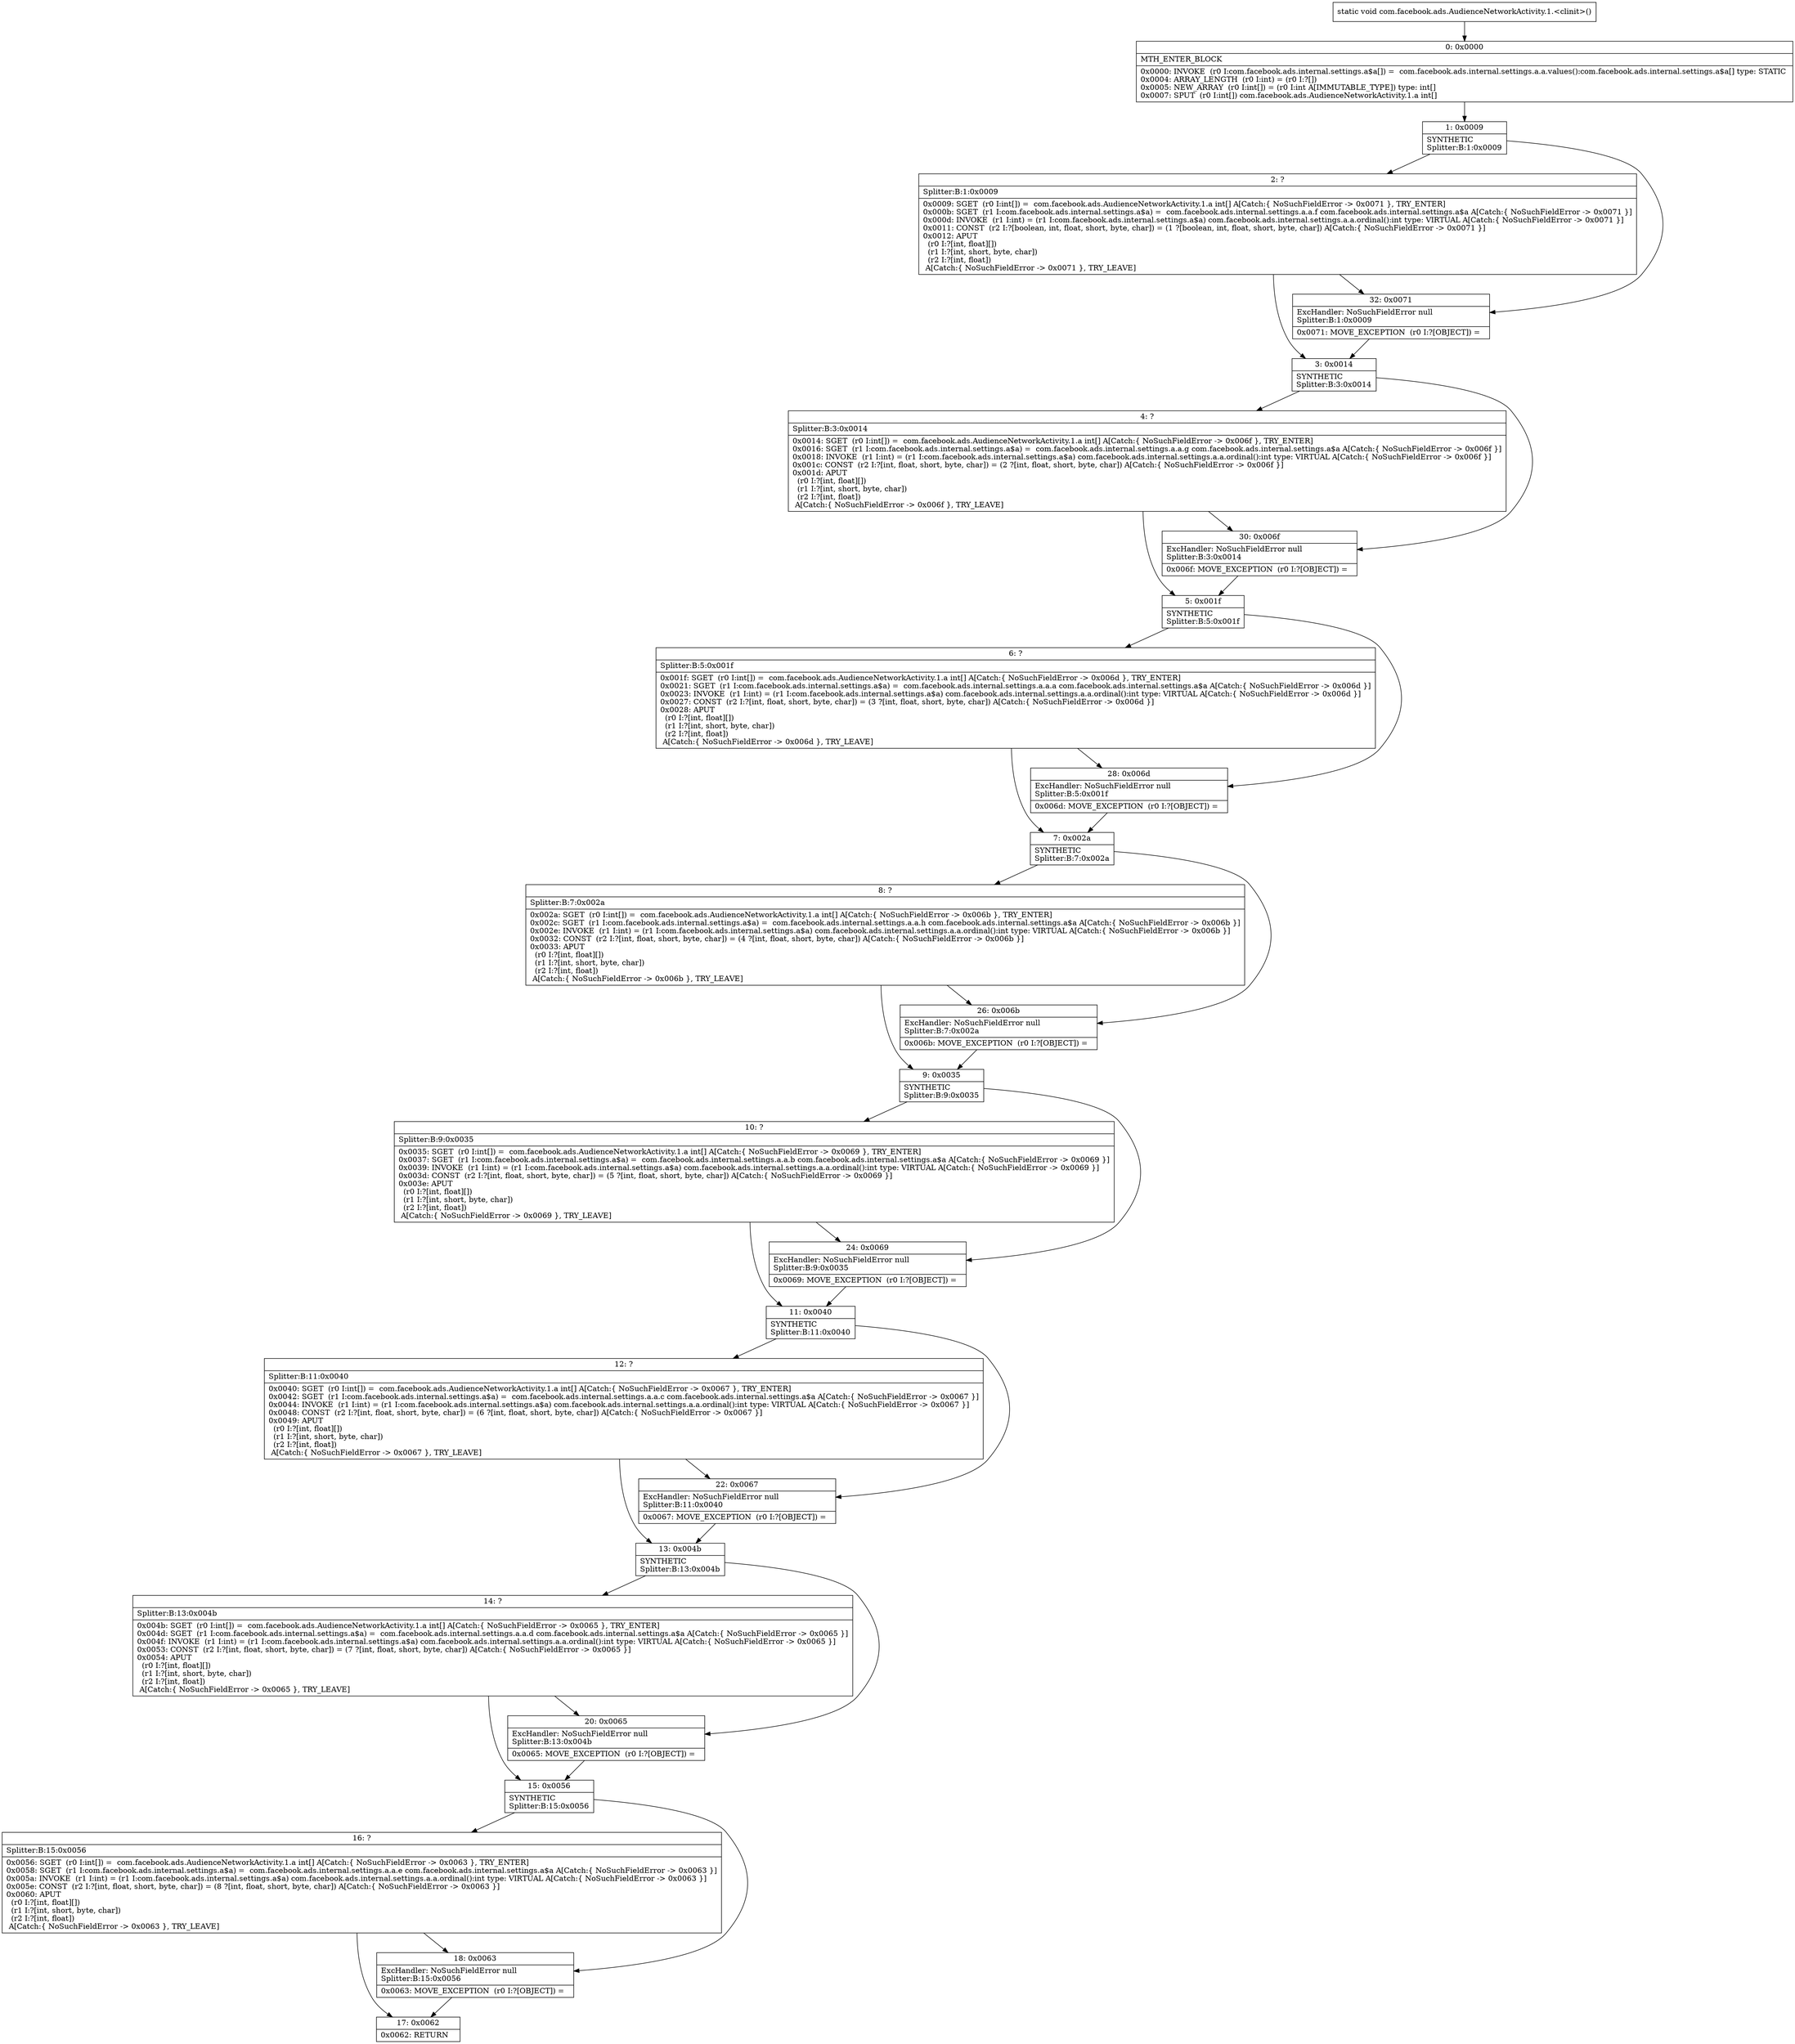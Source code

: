 digraph "CFG forcom.facebook.ads.AudienceNetworkActivity.1.\<clinit\>()V" {
Node_0 [shape=record,label="{0\:\ 0x0000|MTH_ENTER_BLOCK\l|0x0000: INVOKE  (r0 I:com.facebook.ads.internal.settings.a$a[]) =  com.facebook.ads.internal.settings.a.a.values():com.facebook.ads.internal.settings.a$a[] type: STATIC \l0x0004: ARRAY_LENGTH  (r0 I:int) = (r0 I:?[]) \l0x0005: NEW_ARRAY  (r0 I:int[]) = (r0 I:int A[IMMUTABLE_TYPE]) type: int[] \l0x0007: SPUT  (r0 I:int[]) com.facebook.ads.AudienceNetworkActivity.1.a int[] \l}"];
Node_1 [shape=record,label="{1\:\ 0x0009|SYNTHETIC\lSplitter:B:1:0x0009\l}"];
Node_2 [shape=record,label="{2\:\ ?|Splitter:B:1:0x0009\l|0x0009: SGET  (r0 I:int[]) =  com.facebook.ads.AudienceNetworkActivity.1.a int[] A[Catch:\{ NoSuchFieldError \-\> 0x0071 \}, TRY_ENTER]\l0x000b: SGET  (r1 I:com.facebook.ads.internal.settings.a$a) =  com.facebook.ads.internal.settings.a.a.f com.facebook.ads.internal.settings.a$a A[Catch:\{ NoSuchFieldError \-\> 0x0071 \}]\l0x000d: INVOKE  (r1 I:int) = (r1 I:com.facebook.ads.internal.settings.a$a) com.facebook.ads.internal.settings.a.a.ordinal():int type: VIRTUAL A[Catch:\{ NoSuchFieldError \-\> 0x0071 \}]\l0x0011: CONST  (r2 I:?[boolean, int, float, short, byte, char]) = (1 ?[boolean, int, float, short, byte, char]) A[Catch:\{ NoSuchFieldError \-\> 0x0071 \}]\l0x0012: APUT  \l  (r0 I:?[int, float][])\l  (r1 I:?[int, short, byte, char])\l  (r2 I:?[int, float])\l A[Catch:\{ NoSuchFieldError \-\> 0x0071 \}, TRY_LEAVE]\l}"];
Node_3 [shape=record,label="{3\:\ 0x0014|SYNTHETIC\lSplitter:B:3:0x0014\l}"];
Node_4 [shape=record,label="{4\:\ ?|Splitter:B:3:0x0014\l|0x0014: SGET  (r0 I:int[]) =  com.facebook.ads.AudienceNetworkActivity.1.a int[] A[Catch:\{ NoSuchFieldError \-\> 0x006f \}, TRY_ENTER]\l0x0016: SGET  (r1 I:com.facebook.ads.internal.settings.a$a) =  com.facebook.ads.internal.settings.a.a.g com.facebook.ads.internal.settings.a$a A[Catch:\{ NoSuchFieldError \-\> 0x006f \}]\l0x0018: INVOKE  (r1 I:int) = (r1 I:com.facebook.ads.internal.settings.a$a) com.facebook.ads.internal.settings.a.a.ordinal():int type: VIRTUAL A[Catch:\{ NoSuchFieldError \-\> 0x006f \}]\l0x001c: CONST  (r2 I:?[int, float, short, byte, char]) = (2 ?[int, float, short, byte, char]) A[Catch:\{ NoSuchFieldError \-\> 0x006f \}]\l0x001d: APUT  \l  (r0 I:?[int, float][])\l  (r1 I:?[int, short, byte, char])\l  (r2 I:?[int, float])\l A[Catch:\{ NoSuchFieldError \-\> 0x006f \}, TRY_LEAVE]\l}"];
Node_5 [shape=record,label="{5\:\ 0x001f|SYNTHETIC\lSplitter:B:5:0x001f\l}"];
Node_6 [shape=record,label="{6\:\ ?|Splitter:B:5:0x001f\l|0x001f: SGET  (r0 I:int[]) =  com.facebook.ads.AudienceNetworkActivity.1.a int[] A[Catch:\{ NoSuchFieldError \-\> 0x006d \}, TRY_ENTER]\l0x0021: SGET  (r1 I:com.facebook.ads.internal.settings.a$a) =  com.facebook.ads.internal.settings.a.a.a com.facebook.ads.internal.settings.a$a A[Catch:\{ NoSuchFieldError \-\> 0x006d \}]\l0x0023: INVOKE  (r1 I:int) = (r1 I:com.facebook.ads.internal.settings.a$a) com.facebook.ads.internal.settings.a.a.ordinal():int type: VIRTUAL A[Catch:\{ NoSuchFieldError \-\> 0x006d \}]\l0x0027: CONST  (r2 I:?[int, float, short, byte, char]) = (3 ?[int, float, short, byte, char]) A[Catch:\{ NoSuchFieldError \-\> 0x006d \}]\l0x0028: APUT  \l  (r0 I:?[int, float][])\l  (r1 I:?[int, short, byte, char])\l  (r2 I:?[int, float])\l A[Catch:\{ NoSuchFieldError \-\> 0x006d \}, TRY_LEAVE]\l}"];
Node_7 [shape=record,label="{7\:\ 0x002a|SYNTHETIC\lSplitter:B:7:0x002a\l}"];
Node_8 [shape=record,label="{8\:\ ?|Splitter:B:7:0x002a\l|0x002a: SGET  (r0 I:int[]) =  com.facebook.ads.AudienceNetworkActivity.1.a int[] A[Catch:\{ NoSuchFieldError \-\> 0x006b \}, TRY_ENTER]\l0x002c: SGET  (r1 I:com.facebook.ads.internal.settings.a$a) =  com.facebook.ads.internal.settings.a.a.h com.facebook.ads.internal.settings.a$a A[Catch:\{ NoSuchFieldError \-\> 0x006b \}]\l0x002e: INVOKE  (r1 I:int) = (r1 I:com.facebook.ads.internal.settings.a$a) com.facebook.ads.internal.settings.a.a.ordinal():int type: VIRTUAL A[Catch:\{ NoSuchFieldError \-\> 0x006b \}]\l0x0032: CONST  (r2 I:?[int, float, short, byte, char]) = (4 ?[int, float, short, byte, char]) A[Catch:\{ NoSuchFieldError \-\> 0x006b \}]\l0x0033: APUT  \l  (r0 I:?[int, float][])\l  (r1 I:?[int, short, byte, char])\l  (r2 I:?[int, float])\l A[Catch:\{ NoSuchFieldError \-\> 0x006b \}, TRY_LEAVE]\l}"];
Node_9 [shape=record,label="{9\:\ 0x0035|SYNTHETIC\lSplitter:B:9:0x0035\l}"];
Node_10 [shape=record,label="{10\:\ ?|Splitter:B:9:0x0035\l|0x0035: SGET  (r0 I:int[]) =  com.facebook.ads.AudienceNetworkActivity.1.a int[] A[Catch:\{ NoSuchFieldError \-\> 0x0069 \}, TRY_ENTER]\l0x0037: SGET  (r1 I:com.facebook.ads.internal.settings.a$a) =  com.facebook.ads.internal.settings.a.a.b com.facebook.ads.internal.settings.a$a A[Catch:\{ NoSuchFieldError \-\> 0x0069 \}]\l0x0039: INVOKE  (r1 I:int) = (r1 I:com.facebook.ads.internal.settings.a$a) com.facebook.ads.internal.settings.a.a.ordinal():int type: VIRTUAL A[Catch:\{ NoSuchFieldError \-\> 0x0069 \}]\l0x003d: CONST  (r2 I:?[int, float, short, byte, char]) = (5 ?[int, float, short, byte, char]) A[Catch:\{ NoSuchFieldError \-\> 0x0069 \}]\l0x003e: APUT  \l  (r0 I:?[int, float][])\l  (r1 I:?[int, short, byte, char])\l  (r2 I:?[int, float])\l A[Catch:\{ NoSuchFieldError \-\> 0x0069 \}, TRY_LEAVE]\l}"];
Node_11 [shape=record,label="{11\:\ 0x0040|SYNTHETIC\lSplitter:B:11:0x0040\l}"];
Node_12 [shape=record,label="{12\:\ ?|Splitter:B:11:0x0040\l|0x0040: SGET  (r0 I:int[]) =  com.facebook.ads.AudienceNetworkActivity.1.a int[] A[Catch:\{ NoSuchFieldError \-\> 0x0067 \}, TRY_ENTER]\l0x0042: SGET  (r1 I:com.facebook.ads.internal.settings.a$a) =  com.facebook.ads.internal.settings.a.a.c com.facebook.ads.internal.settings.a$a A[Catch:\{ NoSuchFieldError \-\> 0x0067 \}]\l0x0044: INVOKE  (r1 I:int) = (r1 I:com.facebook.ads.internal.settings.a$a) com.facebook.ads.internal.settings.a.a.ordinal():int type: VIRTUAL A[Catch:\{ NoSuchFieldError \-\> 0x0067 \}]\l0x0048: CONST  (r2 I:?[int, float, short, byte, char]) = (6 ?[int, float, short, byte, char]) A[Catch:\{ NoSuchFieldError \-\> 0x0067 \}]\l0x0049: APUT  \l  (r0 I:?[int, float][])\l  (r1 I:?[int, short, byte, char])\l  (r2 I:?[int, float])\l A[Catch:\{ NoSuchFieldError \-\> 0x0067 \}, TRY_LEAVE]\l}"];
Node_13 [shape=record,label="{13\:\ 0x004b|SYNTHETIC\lSplitter:B:13:0x004b\l}"];
Node_14 [shape=record,label="{14\:\ ?|Splitter:B:13:0x004b\l|0x004b: SGET  (r0 I:int[]) =  com.facebook.ads.AudienceNetworkActivity.1.a int[] A[Catch:\{ NoSuchFieldError \-\> 0x0065 \}, TRY_ENTER]\l0x004d: SGET  (r1 I:com.facebook.ads.internal.settings.a$a) =  com.facebook.ads.internal.settings.a.a.d com.facebook.ads.internal.settings.a$a A[Catch:\{ NoSuchFieldError \-\> 0x0065 \}]\l0x004f: INVOKE  (r1 I:int) = (r1 I:com.facebook.ads.internal.settings.a$a) com.facebook.ads.internal.settings.a.a.ordinal():int type: VIRTUAL A[Catch:\{ NoSuchFieldError \-\> 0x0065 \}]\l0x0053: CONST  (r2 I:?[int, float, short, byte, char]) = (7 ?[int, float, short, byte, char]) A[Catch:\{ NoSuchFieldError \-\> 0x0065 \}]\l0x0054: APUT  \l  (r0 I:?[int, float][])\l  (r1 I:?[int, short, byte, char])\l  (r2 I:?[int, float])\l A[Catch:\{ NoSuchFieldError \-\> 0x0065 \}, TRY_LEAVE]\l}"];
Node_15 [shape=record,label="{15\:\ 0x0056|SYNTHETIC\lSplitter:B:15:0x0056\l}"];
Node_16 [shape=record,label="{16\:\ ?|Splitter:B:15:0x0056\l|0x0056: SGET  (r0 I:int[]) =  com.facebook.ads.AudienceNetworkActivity.1.a int[] A[Catch:\{ NoSuchFieldError \-\> 0x0063 \}, TRY_ENTER]\l0x0058: SGET  (r1 I:com.facebook.ads.internal.settings.a$a) =  com.facebook.ads.internal.settings.a.a.e com.facebook.ads.internal.settings.a$a A[Catch:\{ NoSuchFieldError \-\> 0x0063 \}]\l0x005a: INVOKE  (r1 I:int) = (r1 I:com.facebook.ads.internal.settings.a$a) com.facebook.ads.internal.settings.a.a.ordinal():int type: VIRTUAL A[Catch:\{ NoSuchFieldError \-\> 0x0063 \}]\l0x005e: CONST  (r2 I:?[int, float, short, byte, char]) = (8 ?[int, float, short, byte, char]) A[Catch:\{ NoSuchFieldError \-\> 0x0063 \}]\l0x0060: APUT  \l  (r0 I:?[int, float][])\l  (r1 I:?[int, short, byte, char])\l  (r2 I:?[int, float])\l A[Catch:\{ NoSuchFieldError \-\> 0x0063 \}, TRY_LEAVE]\l}"];
Node_17 [shape=record,label="{17\:\ 0x0062|0x0062: RETURN   \l}"];
Node_18 [shape=record,label="{18\:\ 0x0063|ExcHandler: NoSuchFieldError null\lSplitter:B:15:0x0056\l|0x0063: MOVE_EXCEPTION  (r0 I:?[OBJECT]) =  \l}"];
Node_20 [shape=record,label="{20\:\ 0x0065|ExcHandler: NoSuchFieldError null\lSplitter:B:13:0x004b\l|0x0065: MOVE_EXCEPTION  (r0 I:?[OBJECT]) =  \l}"];
Node_22 [shape=record,label="{22\:\ 0x0067|ExcHandler: NoSuchFieldError null\lSplitter:B:11:0x0040\l|0x0067: MOVE_EXCEPTION  (r0 I:?[OBJECT]) =  \l}"];
Node_24 [shape=record,label="{24\:\ 0x0069|ExcHandler: NoSuchFieldError null\lSplitter:B:9:0x0035\l|0x0069: MOVE_EXCEPTION  (r0 I:?[OBJECT]) =  \l}"];
Node_26 [shape=record,label="{26\:\ 0x006b|ExcHandler: NoSuchFieldError null\lSplitter:B:7:0x002a\l|0x006b: MOVE_EXCEPTION  (r0 I:?[OBJECT]) =  \l}"];
Node_28 [shape=record,label="{28\:\ 0x006d|ExcHandler: NoSuchFieldError null\lSplitter:B:5:0x001f\l|0x006d: MOVE_EXCEPTION  (r0 I:?[OBJECT]) =  \l}"];
Node_30 [shape=record,label="{30\:\ 0x006f|ExcHandler: NoSuchFieldError null\lSplitter:B:3:0x0014\l|0x006f: MOVE_EXCEPTION  (r0 I:?[OBJECT]) =  \l}"];
Node_32 [shape=record,label="{32\:\ 0x0071|ExcHandler: NoSuchFieldError null\lSplitter:B:1:0x0009\l|0x0071: MOVE_EXCEPTION  (r0 I:?[OBJECT]) =  \l}"];
MethodNode[shape=record,label="{static void com.facebook.ads.AudienceNetworkActivity.1.\<clinit\>() }"];
MethodNode -> Node_0;
Node_0 -> Node_1;
Node_1 -> Node_2;
Node_1 -> Node_32;
Node_2 -> Node_3;
Node_2 -> Node_32;
Node_3 -> Node_4;
Node_3 -> Node_30;
Node_4 -> Node_5;
Node_4 -> Node_30;
Node_5 -> Node_6;
Node_5 -> Node_28;
Node_6 -> Node_7;
Node_6 -> Node_28;
Node_7 -> Node_8;
Node_7 -> Node_26;
Node_8 -> Node_9;
Node_8 -> Node_26;
Node_9 -> Node_10;
Node_9 -> Node_24;
Node_10 -> Node_11;
Node_10 -> Node_24;
Node_11 -> Node_12;
Node_11 -> Node_22;
Node_12 -> Node_13;
Node_12 -> Node_22;
Node_13 -> Node_14;
Node_13 -> Node_20;
Node_14 -> Node_15;
Node_14 -> Node_20;
Node_15 -> Node_16;
Node_15 -> Node_18;
Node_16 -> Node_17;
Node_16 -> Node_18;
Node_18 -> Node_17;
Node_20 -> Node_15;
Node_22 -> Node_13;
Node_24 -> Node_11;
Node_26 -> Node_9;
Node_28 -> Node_7;
Node_30 -> Node_5;
Node_32 -> Node_3;
}

